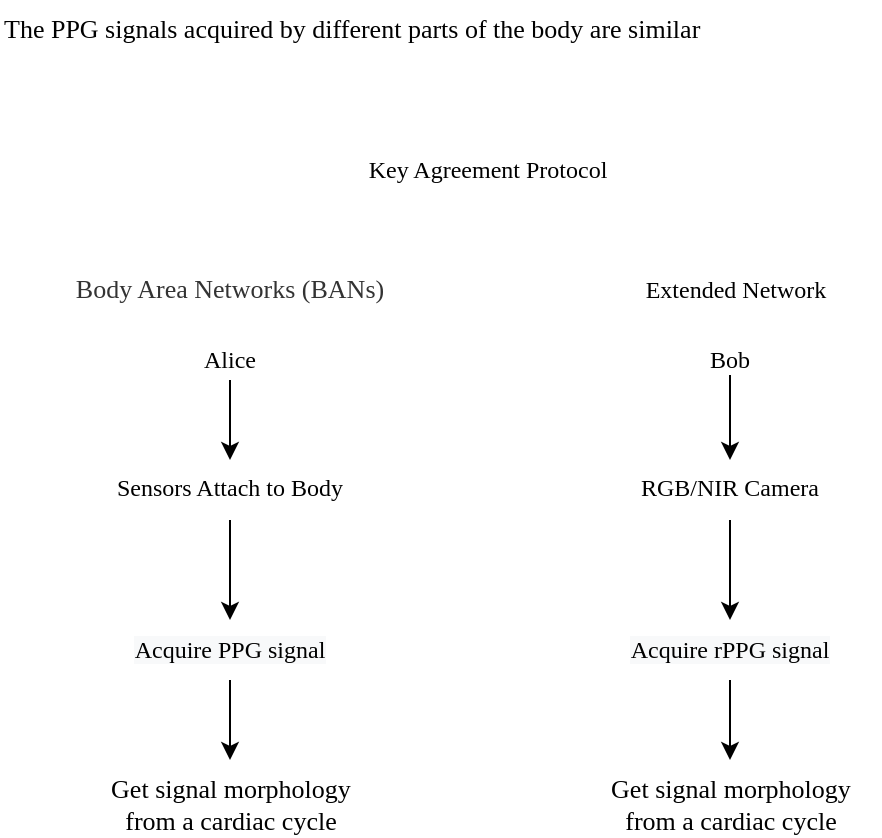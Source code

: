 <mxfile version="20.5.3" type="github">
  <diagram id="qhpH-VFlG7Zdw0DHhHbN" name="第 1 页">
    <mxGraphModel dx="1068" dy="941" grid="1" gridSize="10" guides="1" tooltips="1" connect="1" arrows="1" fold="1" page="1" pageScale="1" pageWidth="827" pageHeight="1169" math="0" shadow="0">
      <root>
        <mxCell id="0" />
        <mxCell id="1" parent="0" />
        <mxCell id="XnsMUMIPMgJ9rkLFDH2r-6" style="edgeStyle=orthogonalEdgeStyle;rounded=0;orthogonalLoop=1;jettySize=auto;html=1;fontFamily=Times New Roman;" edge="1" parent="1" source="XnsMUMIPMgJ9rkLFDH2r-2" target="XnsMUMIPMgJ9rkLFDH2r-5">
          <mxGeometry relative="1" as="geometry" />
        </mxCell>
        <mxCell id="XnsMUMIPMgJ9rkLFDH2r-2" value="Alice" style="text;html=1;strokeColor=none;fillColor=none;align=center;verticalAlign=middle;whiteSpace=wrap;rounded=0;fontFamily=Times New Roman;" vertex="1" parent="1">
          <mxGeometry x="115" y="180" width="60" height="20" as="geometry" />
        </mxCell>
        <mxCell id="XnsMUMIPMgJ9rkLFDH2r-16" style="edgeStyle=orthogonalEdgeStyle;rounded=0;orthogonalLoop=1;jettySize=auto;html=1;fontFamily=Times New Roman;fontSize=13;" edge="1" parent="1" source="XnsMUMIPMgJ9rkLFDH2r-3" target="XnsMUMIPMgJ9rkLFDH2r-15">
          <mxGeometry relative="1" as="geometry" />
        </mxCell>
        <mxCell id="XnsMUMIPMgJ9rkLFDH2r-3" value="Bob" style="text;html=1;strokeColor=none;fillColor=none;align=center;verticalAlign=middle;whiteSpace=wrap;rounded=0;fontFamily=Times New Roman;" vertex="1" parent="1">
          <mxGeometry x="365" y="182.5" width="60" height="15" as="geometry" />
        </mxCell>
        <mxCell id="XnsMUMIPMgJ9rkLFDH2r-4" value="Key Agreement Protocol" style="text;html=1;strokeColor=none;fillColor=none;align=center;verticalAlign=middle;whiteSpace=wrap;rounded=0;fontFamily=Times New Roman;" vertex="1" parent="1">
          <mxGeometry x="164" y="80" width="220" height="30" as="geometry" />
        </mxCell>
        <mxCell id="XnsMUMIPMgJ9rkLFDH2r-7" style="edgeStyle=orthogonalEdgeStyle;rounded=0;orthogonalLoop=1;jettySize=auto;html=1;fontFamily=Times New Roman;" edge="1" parent="1" source="XnsMUMIPMgJ9rkLFDH2r-5" target="XnsMUMIPMgJ9rkLFDH2r-11">
          <mxGeometry relative="1" as="geometry">
            <mxPoint x="145" y="310" as="targetPoint" />
          </mxGeometry>
        </mxCell>
        <mxCell id="XnsMUMIPMgJ9rkLFDH2r-5" value="Sensors Attach to Body" style="text;whiteSpace=wrap;html=1;align=center;fontFamily=Times New Roman;" vertex="1" parent="1">
          <mxGeometry x="70" y="240" width="150" height="30" as="geometry" />
        </mxCell>
        <mxCell id="XnsMUMIPMgJ9rkLFDH2r-9" value="&lt;span style=&quot;color: rgb(51, 51, 51); font-style: normal; font-variant-ligatures: normal; font-variant-caps: normal; font-weight: 400; letter-spacing: normal; orphans: 2; text-indent: 0px; text-transform: none; widows: 2; word-spacing: 0px; -webkit-text-stroke-width: 0px; background-color: rgb(255, 255, 255); text-decoration-thickness: initial; text-decoration-style: initial; text-decoration-color: initial; float: none; display: inline !important;&quot;&gt;&lt;font style=&quot;font-size: 13px;&quot;&gt;Body Area Networks (BANs)&lt;/font&gt;&lt;/span&gt;" style="text;whiteSpace=wrap;html=1;fontFamily=Times New Roman;align=center;" vertex="1" parent="1">
          <mxGeometry x="65" y="140" width="160" height="30" as="geometry" />
        </mxCell>
        <mxCell id="XnsMUMIPMgJ9rkLFDH2r-10" value="Get signal morphology from a cardiac cycle" style="text;whiteSpace=wrap;html=1;fontSize=13;fontFamily=Times New Roman;align=center;" vertex="1" parent="1">
          <mxGeometry x="72.5" y="390" width="145" height="30" as="geometry" />
        </mxCell>
        <mxCell id="XnsMUMIPMgJ9rkLFDH2r-13" style="edgeStyle=orthogonalEdgeStyle;rounded=0;orthogonalLoop=1;jettySize=auto;html=1;entryX=0.5;entryY=0;entryDx=0;entryDy=0;fontFamily=Times New Roman;fontSize=13;" edge="1" parent="1" source="XnsMUMIPMgJ9rkLFDH2r-11" target="XnsMUMIPMgJ9rkLFDH2r-10">
          <mxGeometry relative="1" as="geometry" />
        </mxCell>
        <mxCell id="XnsMUMIPMgJ9rkLFDH2r-11" value="&lt;span style=&quot;color: rgb(0, 0, 0); font-family: &amp;quot;Times New Roman&amp;quot;; font-size: 12px; font-style: normal; font-variant-ligatures: normal; font-variant-caps: normal; font-weight: 400; letter-spacing: normal; orphans: 2; text-indent: 0px; text-transform: none; widows: 2; word-spacing: 0px; -webkit-text-stroke-width: 0px; background-color: rgb(248, 249, 250); text-decoration-thickness: initial; text-decoration-style: initial; text-decoration-color: initial; float: none; display: inline !important;&quot;&gt;Acquire PPG signal&lt;/span&gt;" style="text;whiteSpace=wrap;html=1;fontSize=13;fontFamily=Times New Roman;align=center;" vertex="1" parent="1">
          <mxGeometry x="80" y="320" width="130" height="30" as="geometry" />
        </mxCell>
        <mxCell id="XnsMUMIPMgJ9rkLFDH2r-14" value="The PPG signals acquired by different parts of the body are similar" style="text;whiteSpace=wrap;html=1;fontSize=13;fontFamily=Times New Roman;" vertex="1" parent="1">
          <mxGeometry x="30" y="10" width="380" height="40" as="geometry" />
        </mxCell>
        <mxCell id="XnsMUMIPMgJ9rkLFDH2r-18" style="edgeStyle=orthogonalEdgeStyle;rounded=0;orthogonalLoop=1;jettySize=auto;html=1;fontFamily=Times New Roman;fontSize=13;" edge="1" parent="1" source="XnsMUMIPMgJ9rkLFDH2r-15" target="XnsMUMIPMgJ9rkLFDH2r-17">
          <mxGeometry relative="1" as="geometry" />
        </mxCell>
        <mxCell id="XnsMUMIPMgJ9rkLFDH2r-15" value="RGB/NIR Camera" style="text;whiteSpace=wrap;html=1;align=center;fontFamily=Times New Roman;" vertex="1" parent="1">
          <mxGeometry x="320" y="240" width="150" height="30" as="geometry" />
        </mxCell>
        <mxCell id="XnsMUMIPMgJ9rkLFDH2r-20" style="edgeStyle=orthogonalEdgeStyle;rounded=0;orthogonalLoop=1;jettySize=auto;html=1;fontFamily=Times New Roman;fontSize=13;" edge="1" parent="1" source="XnsMUMIPMgJ9rkLFDH2r-17" target="XnsMUMIPMgJ9rkLFDH2r-19">
          <mxGeometry relative="1" as="geometry" />
        </mxCell>
        <mxCell id="XnsMUMIPMgJ9rkLFDH2r-17" value="&lt;span style=&quot;color: rgb(0, 0, 0); font-family: &amp;quot;Times New Roman&amp;quot;; font-size: 12px; font-style: normal; font-variant-ligatures: normal; font-variant-caps: normal; font-weight: 400; letter-spacing: normal; orphans: 2; text-indent: 0px; text-transform: none; widows: 2; word-spacing: 0px; -webkit-text-stroke-width: 0px; background-color: rgb(248, 249, 250); text-decoration-thickness: initial; text-decoration-style: initial; text-decoration-color: initial; float: none; display: inline !important;&quot;&gt;Acquire rPPG signal&lt;/span&gt;" style="text;whiteSpace=wrap;html=1;fontSize=13;fontFamily=Times New Roman;align=center;" vertex="1" parent="1">
          <mxGeometry x="330" y="320" width="130" height="30" as="geometry" />
        </mxCell>
        <mxCell id="XnsMUMIPMgJ9rkLFDH2r-19" value="Get signal morphology from a cardiac cycle" style="text;whiteSpace=wrap;html=1;fontSize=13;fontFamily=Times New Roman;align=center;" vertex="1" parent="1">
          <mxGeometry x="327.5" y="390" width="135" height="30" as="geometry" />
        </mxCell>
        <mxCell id="XnsMUMIPMgJ9rkLFDH2r-21" value="&lt;font style=&quot;font-size: 12px;&quot;&gt;Extended Network&lt;/font&gt;" style="text;whiteSpace=wrap;html=1;fontSize=13;fontFamily=Times New Roman;align=center;" vertex="1" parent="1">
          <mxGeometry x="332.5" y="140" width="130" height="25" as="geometry" />
        </mxCell>
      </root>
    </mxGraphModel>
  </diagram>
</mxfile>
